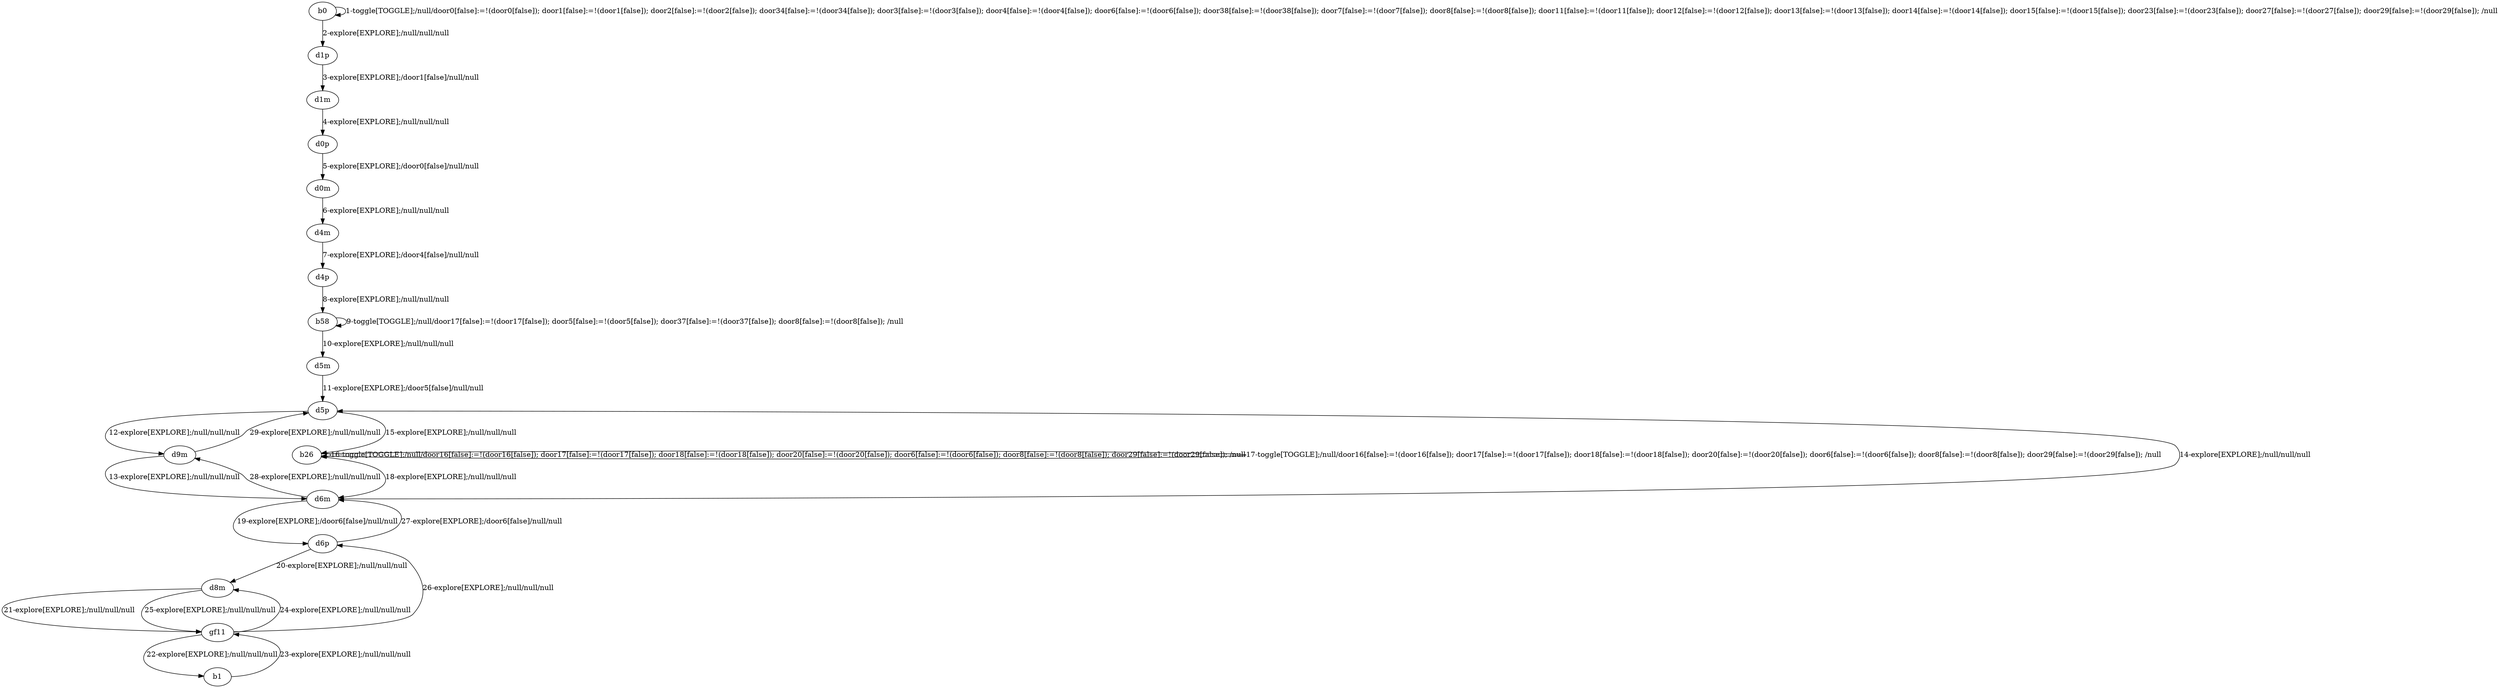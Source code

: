 # Total number of goals covered by this test: 1
# d9m --> d5p

digraph g {
"b0" -> "b0" [label = "1-toggle[TOGGLE];/null/door0[false]:=!(door0[false]); door1[false]:=!(door1[false]); door2[false]:=!(door2[false]); door34[false]:=!(door34[false]); door3[false]:=!(door3[false]); door4[false]:=!(door4[false]); door6[false]:=!(door6[false]); door38[false]:=!(door38[false]); door7[false]:=!(door7[false]); door8[false]:=!(door8[false]); door11[false]:=!(door11[false]); door12[false]:=!(door12[false]); door13[false]:=!(door13[false]); door14[false]:=!(door14[false]); door15[false]:=!(door15[false]); door23[false]:=!(door23[false]); door27[false]:=!(door27[false]); door29[false]:=!(door29[false]); /null"];
"b0" -> "d1p" [label = "2-explore[EXPLORE];/null/null/null"];
"d1p" -> "d1m" [label = "3-explore[EXPLORE];/door1[false]/null/null"];
"d1m" -> "d0p" [label = "4-explore[EXPLORE];/null/null/null"];
"d0p" -> "d0m" [label = "5-explore[EXPLORE];/door0[false]/null/null"];
"d0m" -> "d4m" [label = "6-explore[EXPLORE];/null/null/null"];
"d4m" -> "d4p" [label = "7-explore[EXPLORE];/door4[false]/null/null"];
"d4p" -> "b58" [label = "8-explore[EXPLORE];/null/null/null"];
"b58" -> "b58" [label = "9-toggle[TOGGLE];/null/door17[false]:=!(door17[false]); door5[false]:=!(door5[false]); door37[false]:=!(door37[false]); door8[false]:=!(door8[false]); /null"];
"b58" -> "d5m" [label = "10-explore[EXPLORE];/null/null/null"];
"d5m" -> "d5p" [label = "11-explore[EXPLORE];/door5[false]/null/null"];
"d5p" -> "d9m" [label = "12-explore[EXPLORE];/null/null/null"];
"d9m" -> "d6m" [label = "13-explore[EXPLORE];/null/null/null"];
"d6m" -> "d5p" [label = "14-explore[EXPLORE];/null/null/null"];
"d5p" -> "b26" [label = "15-explore[EXPLORE];/null/null/null"];
"b26" -> "b26" [label = "16-toggle[TOGGLE];/null/door16[false]:=!(door16[false]); door17[false]:=!(door17[false]); door18[false]:=!(door18[false]); door20[false]:=!(door20[false]); door6[false]:=!(door6[false]); door8[false]:=!(door8[false]); door29[false]:=!(door29[false]); /null"];
"b26" -> "b26" [label = "17-toggle[TOGGLE];/null/door16[false]:=!(door16[false]); door17[false]:=!(door17[false]); door18[false]:=!(door18[false]); door20[false]:=!(door20[false]); door6[false]:=!(door6[false]); door8[false]:=!(door8[false]); door29[false]:=!(door29[false]); /null"];
"b26" -> "d6m" [label = "18-explore[EXPLORE];/null/null/null"];
"d6m" -> "d6p" [label = "19-explore[EXPLORE];/door6[false]/null/null"];
"d6p" -> "d8m" [label = "20-explore[EXPLORE];/null/null/null"];
"d8m" -> "gf11" [label = "21-explore[EXPLORE];/null/null/null"];
"gf11" -> "b1" [label = "22-explore[EXPLORE];/null/null/null"];
"b1" -> "gf11" [label = "23-explore[EXPLORE];/null/null/null"];
"gf11" -> "d8m" [label = "24-explore[EXPLORE];/null/null/null"];
"d8m" -> "gf11" [label = "25-explore[EXPLORE];/null/null/null"];
"gf11" -> "d6p" [label = "26-explore[EXPLORE];/null/null/null"];
"d6p" -> "d6m" [label = "27-explore[EXPLORE];/door6[false]/null/null"];
"d6m" -> "d9m" [label = "28-explore[EXPLORE];/null/null/null"];
"d9m" -> "d5p" [label = "29-explore[EXPLORE];/null/null/null"];
}